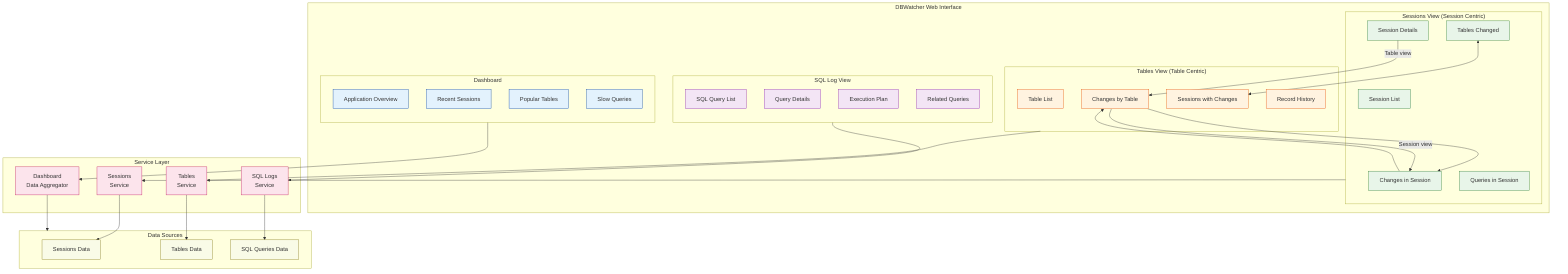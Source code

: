 flowchart TB
    %% Main UI Components
    subgraph WebInterface["DBWatcher Web Interface"]
        subgraph DashboardPage["Dashboard"]
            direction TB
            AppOverview["Application Overview"]
            RecentSessions["Recent Sessions"]
            PopularTables["Popular Tables"]
            SlowQueries["Slow Queries"]
        end
        
        subgraph SessionsPage["Sessions View (Session Centric)"]
            direction TB
            SessionList["Session List"]
            SessionDetails["Session Details"]
            SessionChanges["Changes in Session"]
            SessionTables["Tables Changed"]
            SessionQueries["Queries in Session"]
        end
        
        subgraph TablesPage["Tables View (Table Centric)"]
            direction TB
            TableList["Table List"]
            TableChanges["Changes by Table"]
            TableSessions["Sessions with Changes"]
            TableRecords["Record History"]
        end
        
        subgraph QueriesPage["SQL Log View"]
            direction TB
            QueryList["SQL Query List"]
            QueryDetails["Query Details"]
            QueryPlan["Execution Plan"]
            RelatedQueries["Related Queries"]
        end
    end
    
    %% Data Sources
    subgraph DataSources["Data Sources"]
        direction TB
        SessionsData["Sessions Data"]
        TablesData["Tables Data"]
        QueriesData["SQL Queries Data"]
    end
    
    %% Service Layer
    subgraph Services["Service Layer"]
        direction LR
        DashboardService["Dashboard<br/>Data Aggregator"]
        SessionsService["Sessions<br/>Service"]
        TablesService["Tables<br/>Service"]
        QueriesService["SQL Logs<br/>Service"]
    end
    
    %% Dashboard uses all services
    DashboardPage --> DashboardService
    
    %% Session page uses sessions service
    SessionsPage --> SessionsService
    
    %% Tables page uses tables service
    TablesPage --> TablesService
    
    %% Queries page uses queries service
    QueriesPage --> QueriesService
    
    %% Services use data
    DashboardService --> DataSources
    SessionsService --> SessionsData
    TablesService --> TablesData
    QueriesService --> QueriesData
    
    %% Additional relationships and flows
    SessionChanges --> TableChanges
    TableChanges --> SessionChanges
    
    %% Styling
    classDef dashboard fill:#e3f2fd,stroke:#0d47a1
    classDef sessions fill:#e8f5e9,stroke:#2e7d32
    classDef tables fill:#fff3e0,stroke:#e65100
    classDef queries fill:#f3e5f5,stroke:#8e24aa
    classDef data fill:#f9fbe7,stroke:#827717
    classDef service fill:#fce4ec,stroke:#c2185b
    
    class AppOverview,RecentSessions,PopularTables,SlowQueries dashboard
    class SessionList,SessionDetails,SessionChanges,SessionTables,SessionQueries sessions
    class TableList,TableChanges,TableSessions,TableRecords tables
    class QueryList,QueryDetails,QueryPlan,RelatedQueries queries
    class SessionsData,TablesData,QueriesData data
    class DashboardService,SessionsService,TablesService,QueriesService service
    
    %% Flow descriptions
    SessionDetails -- "Table view" --> TableChanges
    TableChanges -- "Session view" --> SessionChanges
    
    %% Bi-directional connection
    SessionTables <--> TableSessions